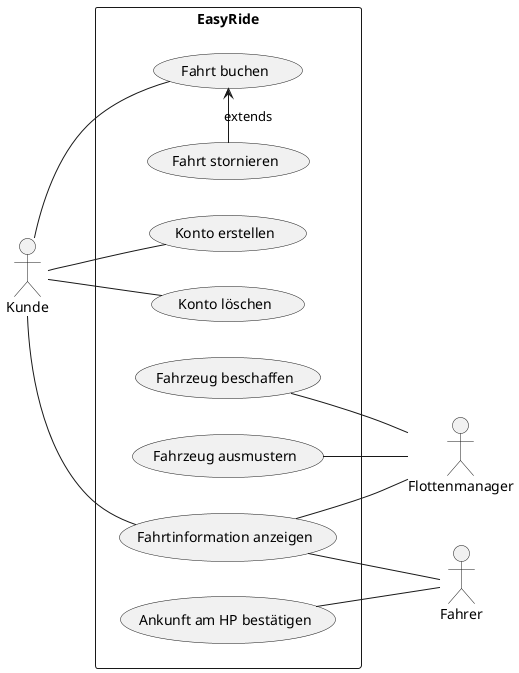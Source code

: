 @startuml
'https://plantuml.com/use-case-diagram

@startUML "EasyRide" Use Case Diagram
left to right direction

Actor Kunde as Kunde
Actor Flottenmanager as Flottenmanager
Actor Fahrer as Fahrer

rectangle "EasyRide" {

    together {

        (Konto erstellen) as (Konto erstellen)
        (Konto löschen) as (Konto löschen)
        (Fahrtinformation anzeigen) as (Fahrtinformation anzeigen)
        (Fahrt buchen) as (Fahrt buchen)
        (Fahrt stornieren) as (Fahrt stornieren)

        

        Kunde -- (Konto erstellen)
        Kunde -- (Konto löschen)
        Kunde -- (Fahrtinformation anzeigen)
        Kunde -- (Fahrt buchen)
        (Fahrt stornieren) -right-> (Fahrt buchen) : \t           extends

        (Fahrtinformation anzeigen) -- Flottenmanager
        (Fahrtinformation anzeigen) -- Fahrer
        (Fahrzeug ausmustern) -- Flottenmanager
        (Fahrzeug beschaffen) -- Flottenmanager
        (Ankunft am HP bestätigen)  -- Fahrer

    }

}




@endUML